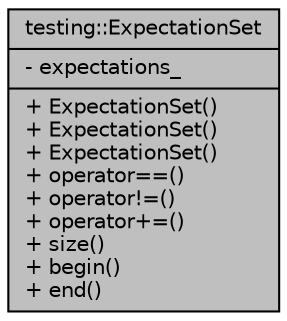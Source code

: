 digraph "testing::ExpectationSet"
{
  edge [fontname="Helvetica",fontsize="10",labelfontname="Helvetica",labelfontsize="10"];
  node [fontname="Helvetica",fontsize="10",shape=record];
  Node1 [label="{testing::ExpectationSet\n|- expectations_\l|+ ExpectationSet()\l+ ExpectationSet()\l+ ExpectationSet()\l+ operator==()\l+ operator!=()\l+ operator+=()\l+ size()\l+ begin()\l+ end()\l}",height=0.2,width=0.4,color="black", fillcolor="grey75", style="filled", fontcolor="black"];
}
